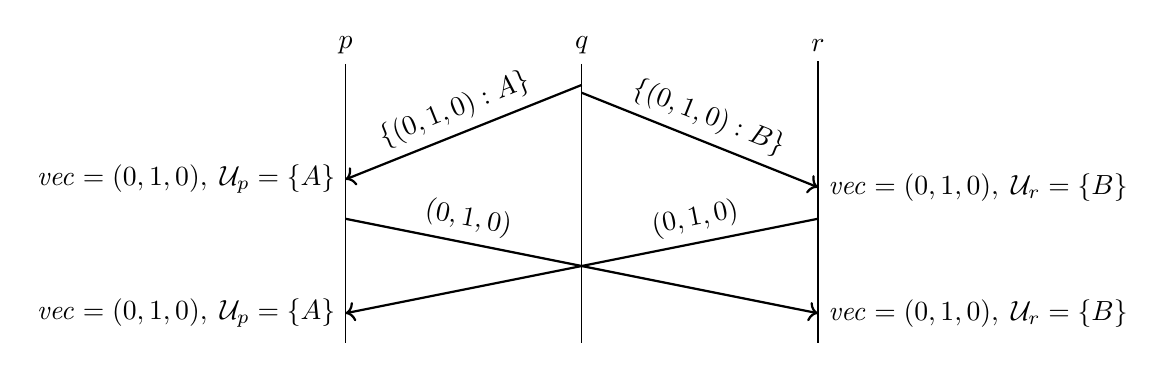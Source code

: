 \begin{tikzpicture}
% Timelimes
\node (p-start) at (0, 0.5) {$p$};
\node (p-end)   at (0, -3.4) {};
\node (q-start) at (3, 0.5) {$q$};
\node (q-end)   at (3, -3.4) {};
\node (r-start) at (6, 0.5) {$r$};
\node (r-end)   at (6, -3.4) {};
\draw (p-start) -- (p-end);
\draw (q-start) -- (q-end);
\draw (r-start) -- (r-end);

% Messages
\draw[thick,->] (3, 0) to node [above,sloped] {$\{(0,1,0): A\}$} (0, -1.2) node [left] {$\mathit{vec} = (0,1,0),\; \mathcal{U}_p = \{A\}$};

\draw[thick,->] (3, -0.1) to node [above,sloped] {$\{(0,1,0): B\}$} (6, -1.3) node [right] {$\mathit{vec} = (0,1,0),\; \mathcal{U}_r = \{B\}$};

\draw[thick,->] (0, -1.7) to node [above,pos=0.25,sloped] {$(0,1,0)$} (6, -2.9) node [right] {$\mathit{vec} = (0,1,0),\; \mathcal{U}_r = \{B\}$};

\draw[thick,->] (6, -1.7) to node [above,pos=0.25,sloped] {$(0,1,0)$} (0, -2.9) node [left] {$\mathit{vec} = (0,1,0),\; \mathcal{U}_p = \{A\}$};

\end{tikzpicture}
